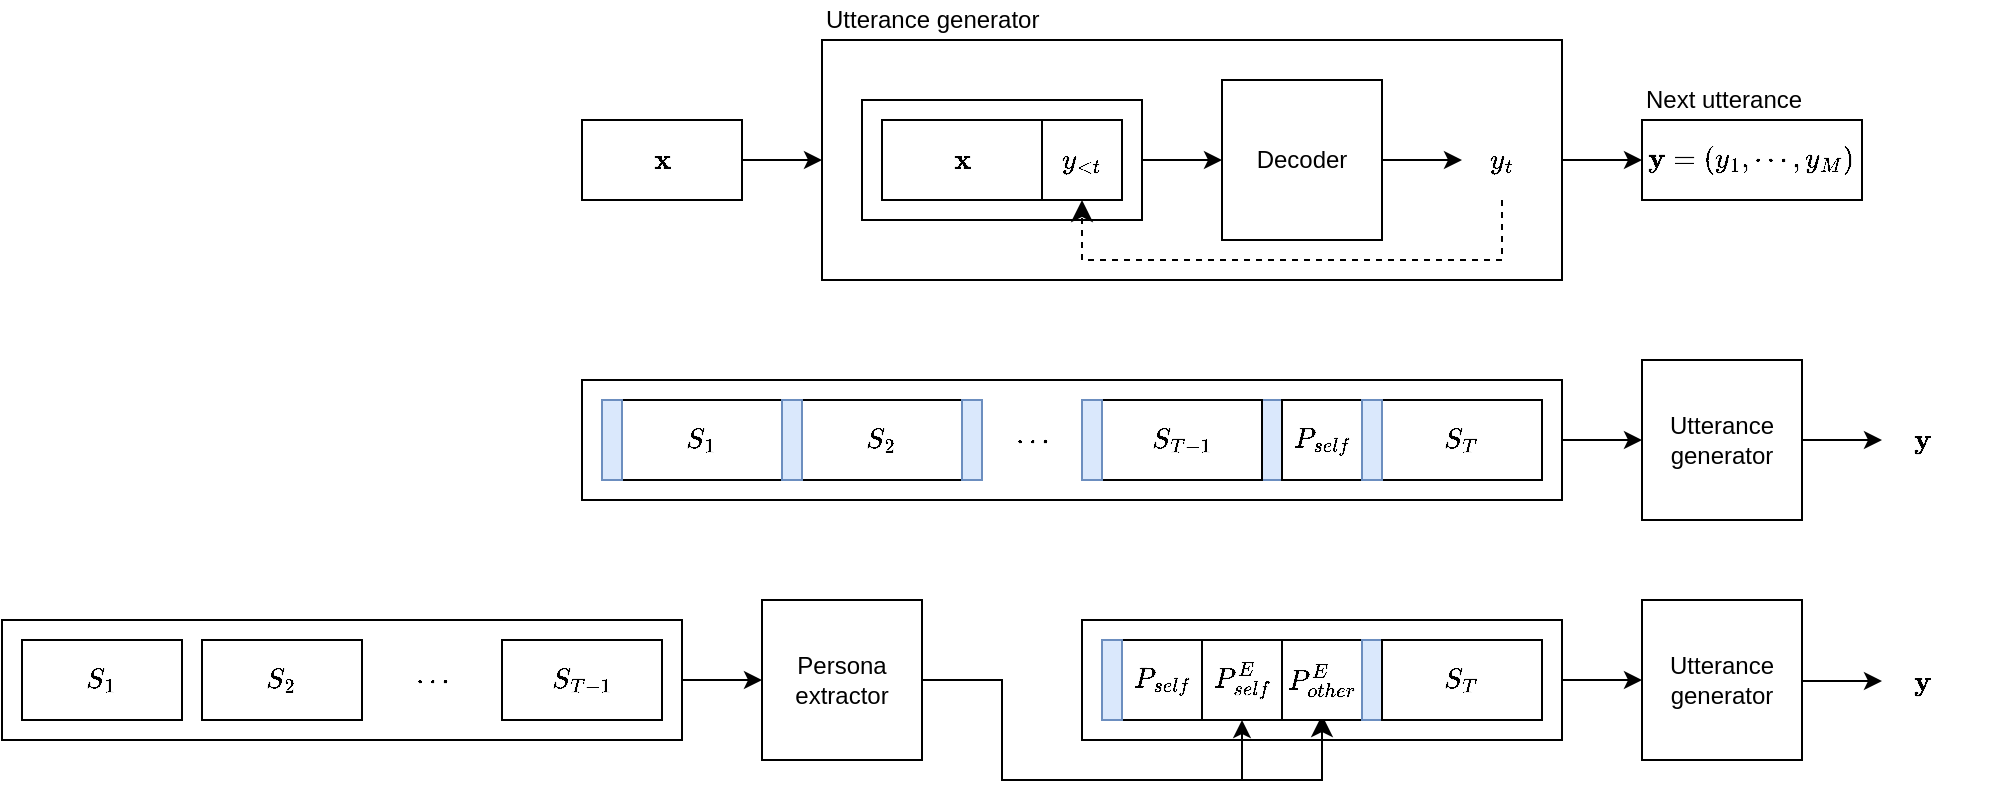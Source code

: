 <mxfile version="21.6.5" type="github" pages="3">
  <diagram name="Utterance generator" id="1w-ATxlC77_0xpjdE35k">
    <mxGraphModel dx="951" dy="583" grid="1" gridSize="10" guides="1" tooltips="1" connect="1" arrows="1" fold="1" page="1" pageScale="1" pageWidth="1169" pageHeight="827" math="1" shadow="0">
      <root>
        <mxCell id="0" />
        <mxCell id="1" parent="0" />
        <mxCell id="m6a8vdt9xj0aYVUtu1R2-38" value="" style="rounded=0;whiteSpace=wrap;html=1;fillColor=none;" parent="1" vertex="1">
          <mxGeometry x="310" y="410" width="490" height="60" as="geometry" />
        </mxCell>
        <mxCell id="vx7e3LkDdVtEjiFvMovs-27" value="" style="rounded=0;whiteSpace=wrap;html=1;fillColor=none;" vertex="1" parent="1">
          <mxGeometry x="560" y="530" width="240" height="60" as="geometry" />
        </mxCell>
        <mxCell id="VVApB2tCM_qo5QPlXn0O-22" value="" style="rounded=0;whiteSpace=wrap;html=1;fillColor=none;" vertex="1" parent="1">
          <mxGeometry x="430" y="240" width="370" height="120" as="geometry" />
        </mxCell>
        <mxCell id="VVApB2tCM_qo5QPlXn0O-20" value="" style="rounded=0;whiteSpace=wrap;html=1;fillColor=none;" vertex="1" parent="1">
          <mxGeometry x="450" y="270" width="140" height="60" as="geometry" />
        </mxCell>
        <mxCell id="m6a8vdt9xj0aYVUtu1R2-1" value="Utterance generator" style="whiteSpace=wrap;html=1;aspect=fixed;" parent="1" vertex="1">
          <mxGeometry x="840" y="400" width="80" height="80" as="geometry" />
        </mxCell>
        <mxCell id="m6a8vdt9xj0aYVUtu1R2-39" value="" style="endArrow=classic;html=1;rounded=0;entryX=0;entryY=0.5;entryDx=0;entryDy=0;exitX=1;exitY=0.5;exitDx=0;exitDy=0;" parent="1" source="m6a8vdt9xj0aYVUtu1R2-38" target="m6a8vdt9xj0aYVUtu1R2-1" edge="1">
          <mxGeometry width="50" height="50" relative="1" as="geometry">
            <mxPoint x="790" y="545" as="sourcePoint" />
            <mxPoint x="840" y="495" as="targetPoint" />
          </mxGeometry>
        </mxCell>
        <mxCell id="m6a8vdt9xj0aYVUtu1R2-55" value="$$\mathbf{y}$$" style="text;html=1;strokeColor=none;fillColor=none;align=center;verticalAlign=middle;whiteSpace=wrap;rounded=0;" parent="1" vertex="1">
          <mxGeometry x="960" y="425" width="40" height="30" as="geometry" />
        </mxCell>
        <mxCell id="m6a8vdt9xj0aYVUtu1R2-56" value="" style="endArrow=classic;html=1;rounded=0;exitX=1;exitY=0.5;exitDx=0;exitDy=0;entryX=0;entryY=0.5;entryDx=0;entryDy=0;" parent="1" source="m6a8vdt9xj0aYVUtu1R2-1" target="m6a8vdt9xj0aYVUtu1R2-55" edge="1">
          <mxGeometry width="50" height="50" relative="1" as="geometry">
            <mxPoint x="930" y="439.5" as="sourcePoint" />
            <mxPoint x="950" y="450" as="targetPoint" />
          </mxGeometry>
        </mxCell>
        <mxCell id="VVApB2tCM_qo5QPlXn0O-1" value="Decoder" style="whiteSpace=wrap;html=1;aspect=fixed;" vertex="1" parent="1">
          <mxGeometry x="630" y="260" width="80" height="80" as="geometry" />
        </mxCell>
        <mxCell id="VVApB2tCM_qo5QPlXn0O-2" value="" style="endArrow=classic;html=1;rounded=0;entryX=0;entryY=0.5;entryDx=0;entryDy=0;exitX=1;exitY=0.5;exitDx=0;exitDy=0;" edge="1" parent="1" source="VVApB2tCM_qo5QPlXn0O-20" target="VVApB2tCM_qo5QPlXn0O-1">
          <mxGeometry width="50" height="50" relative="1" as="geometry">
            <mxPoint x="540" y="405" as="sourcePoint" />
            <mxPoint x="590" y="355" as="targetPoint" />
          </mxGeometry>
        </mxCell>
        <mxCell id="VVApB2tCM_qo5QPlXn0O-3" value="$$y_t$$" style="text;html=1;strokeColor=none;fillColor=none;align=center;verticalAlign=middle;whiteSpace=wrap;rounded=0;" vertex="1" parent="1">
          <mxGeometry x="750" y="285" width="40" height="30" as="geometry" />
        </mxCell>
        <mxCell id="VVApB2tCM_qo5QPlXn0O-4" value="" style="endArrow=classic;html=1;rounded=0;exitX=1;exitY=0.5;exitDx=0;exitDy=0;entryX=0;entryY=0.5;entryDx=0;entryDy=0;" edge="1" parent="1" source="VVApB2tCM_qo5QPlXn0O-1" target="VVApB2tCM_qo5QPlXn0O-3">
          <mxGeometry width="50" height="50" relative="1" as="geometry">
            <mxPoint x="720" y="299.5" as="sourcePoint" />
            <mxPoint x="740" y="310" as="targetPoint" />
          </mxGeometry>
        </mxCell>
        <mxCell id="VVApB2tCM_qo5QPlXn0O-5" value="" style="edgeStyle=elbowEdgeStyle;elbow=vertical;endArrow=classic;html=1;curved=0;rounded=0;endSize=8;startSize=8;dashed=1;entryX=0.5;entryY=1;entryDx=0;entryDy=0;" edge="1" parent="1" target="VVApB2tCM_qo5QPlXn0O-19">
          <mxGeometry width="50" height="50" relative="1" as="geometry">
            <mxPoint x="770" y="320" as="sourcePoint" />
            <mxPoint x="560" y="315" as="targetPoint" />
            <Array as="points">
              <mxPoint x="660" y="350" />
            </Array>
          </mxGeometry>
        </mxCell>
        <mxCell id="VVApB2tCM_qo5QPlXn0O-12" value="$$\mathbf{x}$$" style="rounded=0;whiteSpace=wrap;html=1;" vertex="1" parent="1">
          <mxGeometry x="460" y="280" width="80" height="40" as="geometry" />
        </mxCell>
        <mxCell id="VVApB2tCM_qo5QPlXn0O-19" value="$$y_{&amp;lt;t}$$" style="rounded=0;whiteSpace=wrap;html=1;" vertex="1" parent="1">
          <mxGeometry x="540" y="280" width="40" height="40" as="geometry" />
        </mxCell>
        <mxCell id="VVApB2tCM_qo5QPlXn0O-24" value="$$\mathbf{x}$$" style="rounded=0;whiteSpace=wrap;html=1;" vertex="1" parent="1">
          <mxGeometry x="310" y="280" width="80" height="40" as="geometry" />
        </mxCell>
        <mxCell id="VVApB2tCM_qo5QPlXn0O-25" value="$$\mathbf{y} = (y_1, \cdots, y_M)$$" style="rounded=0;whiteSpace=wrap;html=1;" vertex="1" parent="1">
          <mxGeometry x="840" y="280" width="110" height="40" as="geometry" />
        </mxCell>
        <mxCell id="VVApB2tCM_qo5QPlXn0O-26" value="" style="endArrow=classic;html=1;rounded=0;entryX=0;entryY=0.5;entryDx=0;entryDy=0;exitX=1;exitY=0.5;exitDx=0;exitDy=0;" edge="1" parent="1" source="VVApB2tCM_qo5QPlXn0O-24" target="VVApB2tCM_qo5QPlXn0O-22">
          <mxGeometry width="50" height="50" relative="1" as="geometry">
            <mxPoint x="370" y="240" as="sourcePoint" />
            <mxPoint x="410" y="240" as="targetPoint" />
          </mxGeometry>
        </mxCell>
        <mxCell id="VVApB2tCM_qo5QPlXn0O-27" value="" style="endArrow=classic;html=1;rounded=0;entryX=0;entryY=0.5;entryDx=0;entryDy=0;exitX=1;exitY=0.5;exitDx=0;exitDy=0;" edge="1" parent="1" source="VVApB2tCM_qo5QPlXn0O-22" target="VVApB2tCM_qo5QPlXn0O-25">
          <mxGeometry width="50" height="50" relative="1" as="geometry">
            <mxPoint x="370" y="120" as="sourcePoint" />
            <mxPoint x="410" y="120" as="targetPoint" />
          </mxGeometry>
        </mxCell>
        <mxCell id="vx7e3LkDdVtEjiFvMovs-1" value="Utterance generator" style="text;html=1;strokeColor=none;fillColor=none;align=left;verticalAlign=middle;whiteSpace=wrap;rounded=0;" vertex="1" parent="1">
          <mxGeometry x="430" y="220" width="150" height="20" as="geometry" />
        </mxCell>
        <mxCell id="vx7e3LkDdVtEjiFvMovs-2" value="Next utterance" style="text;html=1;strokeColor=none;fillColor=none;align=left;verticalAlign=middle;whiteSpace=wrap;rounded=0;" vertex="1" parent="1">
          <mxGeometry x="840" y="260" width="110" height="20" as="geometry" />
        </mxCell>
        <mxCell id="vx7e3LkDdVtEjiFvMovs-3" value="" style="group" vertex="1" connectable="0" parent="1">
          <mxGeometry x="20" y="540" width="340" height="50" as="geometry" />
        </mxCell>
        <mxCell id="vx7e3LkDdVtEjiFvMovs-4" value="" style="rounded=0;whiteSpace=wrap;html=1;fillColor=none;" vertex="1" parent="vx7e3LkDdVtEjiFvMovs-3">
          <mxGeometry y="-10" width="340" height="60" as="geometry" />
        </mxCell>
        <mxCell id="vx7e3LkDdVtEjiFvMovs-5" value="$$S_1$$" style="rounded=0;whiteSpace=wrap;html=1;" vertex="1" parent="vx7e3LkDdVtEjiFvMovs-3">
          <mxGeometry x="10" width="80" height="40" as="geometry" />
        </mxCell>
        <mxCell id="vx7e3LkDdVtEjiFvMovs-6" value="$$S_2$$" style="rounded=0;whiteSpace=wrap;html=1;" vertex="1" parent="vx7e3LkDdVtEjiFvMovs-3">
          <mxGeometry x="100" width="80" height="40" as="geometry" />
        </mxCell>
        <mxCell id="vx7e3LkDdVtEjiFvMovs-7" value="$$S_{T-1}$$" style="rounded=0;whiteSpace=wrap;html=1;" vertex="1" parent="vx7e3LkDdVtEjiFvMovs-3">
          <mxGeometry x="250" width="80" height="40" as="geometry" />
        </mxCell>
        <mxCell id="vx7e3LkDdVtEjiFvMovs-8" value="$$\cdots$$" style="text;html=1;strokeColor=none;fillColor=none;align=center;verticalAlign=middle;whiteSpace=wrap;rounded=0;" vertex="1" parent="vx7e3LkDdVtEjiFvMovs-3">
          <mxGeometry x="190" width="50" height="40" as="geometry" />
        </mxCell>
        <mxCell id="vx7e3LkDdVtEjiFvMovs-9" value="Persona extractor" style="whiteSpace=wrap;html=1;aspect=fixed;" vertex="1" parent="1">
          <mxGeometry x="400" y="520" width="80" height="80" as="geometry" />
        </mxCell>
        <mxCell id="vx7e3LkDdVtEjiFvMovs-10" value="Utterance generator" style="whiteSpace=wrap;html=1;aspect=fixed;" vertex="1" parent="1">
          <mxGeometry x="840" y="520" width="80" height="80" as="geometry" />
        </mxCell>
        <mxCell id="vx7e3LkDdVtEjiFvMovs-11" value="" style="endArrow=classic;html=1;rounded=0;entryX=0;entryY=0.5;entryDx=0;entryDy=0;exitX=1;exitY=0.5;exitDx=0;exitDy=0;" edge="1" parent="1" source="vx7e3LkDdVtEjiFvMovs-27" target="vx7e3LkDdVtEjiFvMovs-10">
          <mxGeometry width="50" height="50" relative="1" as="geometry">
            <mxPoint x="810" y="410" as="sourcePoint" />
            <mxPoint x="850" y="410" as="targetPoint" />
          </mxGeometry>
        </mxCell>
        <mxCell id="vx7e3LkDdVtEjiFvMovs-12" value="" style="endArrow=classic;html=1;rounded=0;entryX=0;entryY=0.5;entryDx=0;entryDy=0;exitX=1;exitY=0.5;exitDx=0;exitDy=0;" edge="1" parent="1" source="vx7e3LkDdVtEjiFvMovs-4" target="vx7e3LkDdVtEjiFvMovs-9">
          <mxGeometry width="50" height="50" relative="1" as="geometry">
            <mxPoint x="370" y="620" as="sourcePoint" />
            <mxPoint x="410" y="620" as="targetPoint" />
          </mxGeometry>
        </mxCell>
        <mxCell id="vx7e3LkDdVtEjiFvMovs-13" value="" style="edgeStyle=segmentEdgeStyle;endArrow=classic;html=1;curved=0;rounded=0;endSize=8;startSize=8;" edge="1" parent="1">
          <mxGeometry width="50" height="50" relative="1" as="geometry">
            <mxPoint x="520" y="610" as="sourcePoint" />
            <mxPoint x="680" y="577.5" as="targetPoint" />
          </mxGeometry>
        </mxCell>
        <mxCell id="vx7e3LkDdVtEjiFvMovs-14" value="" style="endArrow=classic;html=1;rounded=0;entryX=0.5;entryY=1;entryDx=0;entryDy=0;" edge="1" parent="1" target="vx7e3LkDdVtEjiFvMovs-21">
          <mxGeometry width="50" height="50" relative="1" as="geometry">
            <mxPoint x="640" y="610" as="sourcePoint" />
            <mxPoint x="640" y="650" as="targetPoint" />
          </mxGeometry>
        </mxCell>
        <mxCell id="vx7e3LkDdVtEjiFvMovs-15" value="" style="shape=partialRectangle;whiteSpace=wrap;html=1;top=0;left=0;fillColor=none;flipV=1;" vertex="1" parent="1">
          <mxGeometry x="480" y="560" width="40" height="50" as="geometry" />
        </mxCell>
        <mxCell id="vx7e3LkDdVtEjiFvMovs-16" value="$$\mathbf{y}$$" style="text;html=1;strokeColor=none;fillColor=none;align=center;verticalAlign=middle;whiteSpace=wrap;rounded=0;" vertex="1" parent="1">
          <mxGeometry x="960" y="545.5" width="40" height="30" as="geometry" />
        </mxCell>
        <mxCell id="vx7e3LkDdVtEjiFvMovs-17" value="" style="endArrow=classic;html=1;rounded=0;exitX=1;exitY=0.5;exitDx=0;exitDy=0;entryX=0;entryY=0.5;entryDx=0;entryDy=0;" edge="1" parent="1">
          <mxGeometry width="50" height="50" relative="1" as="geometry">
            <mxPoint x="920" y="560.5" as="sourcePoint" />
            <mxPoint x="960" y="560.5" as="targetPoint" />
          </mxGeometry>
        </mxCell>
        <mxCell id="vx7e3LkDdVtEjiFvMovs-21" value="$$P^E_{self}$$" style="rounded=0;whiteSpace=wrap;html=1;" vertex="1" parent="1">
          <mxGeometry x="620" y="540" width="40" height="40" as="geometry" />
        </mxCell>
        <mxCell id="vx7e3LkDdVtEjiFvMovs-22" value="$$P^E_{other}$$" style="rounded=0;whiteSpace=wrap;html=1;" vertex="1" parent="1">
          <mxGeometry x="660" y="540" width="40" height="40" as="geometry" />
        </mxCell>
        <mxCell id="vx7e3LkDdVtEjiFvMovs-23" value="$$P_{self}$$" style="rounded=0;whiteSpace=wrap;html=1;" vertex="1" parent="1">
          <mxGeometry x="580" y="540" width="40" height="40" as="geometry" />
        </mxCell>
        <mxCell id="vx7e3LkDdVtEjiFvMovs-24" value="" style="rounded=0;whiteSpace=wrap;html=1;fillColor=#dae8fc;strokeColor=#6c8ebf;" vertex="1" parent="1">
          <mxGeometry x="570" y="540" width="10" height="40" as="geometry" />
        </mxCell>
        <mxCell id="vx7e3LkDdVtEjiFvMovs-25" value="" style="rounded=0;whiteSpace=wrap;html=1;fillColor=#dae8fc;strokeColor=#6c8ebf;" vertex="1" parent="1">
          <mxGeometry x="700" y="540" width="10" height="40" as="geometry" />
        </mxCell>
        <mxCell id="vx7e3LkDdVtEjiFvMovs-26" value="$$S_T$$" style="rounded=0;whiteSpace=wrap;html=1;container=0;" vertex="1" parent="1">
          <mxGeometry x="710" y="540" width="80" height="40" as="geometry" />
        </mxCell>
        <mxCell id="m6a8vdt9xj0aYVUtu1R2-25" value="$$S_1$$" style="rounded=0;whiteSpace=wrap;html=1;" parent="1" vertex="1">
          <mxGeometry x="330" y="420" width="80" height="40" as="geometry" />
        </mxCell>
        <mxCell id="m6a8vdt9xj0aYVUtu1R2-26" value="$$S_2$$" style="rounded=0;whiteSpace=wrap;html=1;" parent="1" vertex="1">
          <mxGeometry x="420" y="420" width="80" height="40" as="geometry" />
        </mxCell>
        <mxCell id="m6a8vdt9xj0aYVUtu1R2-27" value="" style="rounded=0;whiteSpace=wrap;html=1;fillColor=#dae8fc;strokeColor=#6c8ebf;" parent="1" vertex="1">
          <mxGeometry x="410" y="420" width="10" height="40" as="geometry" />
        </mxCell>
        <mxCell id="m6a8vdt9xj0aYVUtu1R2-28" value="" style="rounded=0;whiteSpace=wrap;html=1;fillColor=#dae8fc;strokeColor=#6c8ebf;" parent="1" vertex="1">
          <mxGeometry x="320" y="420" width="10" height="40" as="geometry" />
        </mxCell>
        <mxCell id="m6a8vdt9xj0aYVUtu1R2-29" value="" style="rounded=0;whiteSpace=wrap;html=1;fillColor=#dae8fc;strokeColor=#6c8ebf;" parent="1" vertex="1">
          <mxGeometry x="500" y="420" width="10" height="40" as="geometry" />
        </mxCell>
        <mxCell id="m6a8vdt9xj0aYVUtu1R2-30" value="$$S_T$$" style="rounded=0;whiteSpace=wrap;html=1;" parent="1" vertex="1">
          <mxGeometry x="710" y="420" width="80" height="40" as="geometry" />
        </mxCell>
        <mxCell id="m6a8vdt9xj0aYVUtu1R2-31" value="" style="rounded=0;whiteSpace=wrap;html=1;fillColor=#dae8fc;strokeColor=#6c8ebf;" parent="1" vertex="1">
          <mxGeometry x="650" y="420" width="10" height="40" as="geometry" />
        </mxCell>
        <mxCell id="m6a8vdt9xj0aYVUtu1R2-32" value="$$S_{T-1}$$" style="rounded=0;whiteSpace=wrap;html=1;" parent="1" vertex="1">
          <mxGeometry x="570" y="420" width="80" height="40" as="geometry" />
        </mxCell>
        <mxCell id="m6a8vdt9xj0aYVUtu1R2-33" value="" style="rounded=0;whiteSpace=wrap;html=1;fillColor=#dae8fc;strokeColor=#6c8ebf;" parent="1" vertex="1">
          <mxGeometry x="560" y="420" width="10" height="40" as="geometry" />
        </mxCell>
        <mxCell id="m6a8vdt9xj0aYVUtu1R2-34" value="$$\cdots$$" style="text;html=1;strokeColor=none;fillColor=none;align=center;verticalAlign=middle;whiteSpace=wrap;rounded=0;" parent="1" vertex="1">
          <mxGeometry x="510" y="420" width="50" height="40" as="geometry" />
        </mxCell>
        <mxCell id="m6a8vdt9xj0aYVUtu1R2-35" value="$$P_{self}$$" style="rounded=0;whiteSpace=wrap;html=1;" parent="1" vertex="1">
          <mxGeometry x="660" y="420" width="40" height="40" as="geometry" />
        </mxCell>
        <mxCell id="m6a8vdt9xj0aYVUtu1R2-36" value="" style="rounded=0;whiteSpace=wrap;html=1;fillColor=#dae8fc;strokeColor=#6c8ebf;" parent="1" vertex="1">
          <mxGeometry x="700" y="420" width="10" height="40" as="geometry" />
        </mxCell>
      </root>
    </mxGraphModel>
  </diagram>
  <diagram id="gXWElXS4Pyoal3cVrTZq" name="Persona extractor">
    <mxGraphModel dx="951" dy="583" grid="1" gridSize="10" guides="1" tooltips="1" connect="1" arrows="1" fold="1" page="1" pageScale="1" pageWidth="1169" pageHeight="827" math="1" shadow="0">
      <root>
        <mxCell id="0" />
        <mxCell id="1" parent="0" />
        <mxCell id="7ngOsPB-on-MXQSc0nCR-101" value="" style="rounded=0;whiteSpace=wrap;html=1;fillColor=none;" vertex="1" parent="1">
          <mxGeometry x="465" y="180" width="555" height="200" as="geometry" />
        </mxCell>
        <mxCell id="7ngOsPB-on-MXQSc0nCR-10" value="" style="endArrow=classic;html=1;rounded=0;entryX=0;entryY=0.5;entryDx=0;entryDy=0;exitX=1;exitY=0.5;exitDx=0;exitDy=0;entryPerimeter=0;" edge="1" parent="1" source="7ngOsPB-on-MXQSc0nCR-2" target="7ngOsPB-on-MXQSc0nCR-50">
          <mxGeometry width="50" height="50" relative="1" as="geometry">
            <mxPoint x="410" y="550" as="sourcePoint" />
            <mxPoint x="450" y="550" as="targetPoint" />
          </mxGeometry>
        </mxCell>
        <mxCell id="7ngOsPB-on-MXQSc0nCR-26" value="Encoder Decoder" style="whiteSpace=wrap;html=1;aspect=fixed;" vertex="1" parent="1">
          <mxGeometry x="740" y="240" width="80" height="80" as="geometry" />
        </mxCell>
        <mxCell id="7ngOsPB-on-MXQSc0nCR-34" value="$$u^B_{N-2}$$" style="rounded=0;whiteSpace=wrap;html=1;" vertex="1" parent="1">
          <mxGeometry x="300" y="265" width="40" height="30" as="geometry" />
        </mxCell>
        <mxCell id="7ngOsPB-on-MXQSc0nCR-36" value="$$u^A_{3}$$" style="rounded=0;whiteSpace=wrap;html=1;" vertex="1" parent="1">
          <mxGeometry x="200" y="265" width="40" height="30" as="geometry" />
        </mxCell>
        <mxCell id="7ngOsPB-on-MXQSc0nCR-37" value="$$u^B_{2}$$" style="rounded=0;whiteSpace=wrap;html=1;" vertex="1" parent="1">
          <mxGeometry x="150" y="265" width="40" height="30" as="geometry" />
        </mxCell>
        <mxCell id="7ngOsPB-on-MXQSc0nCR-38" value="$$u^A_{1}$$" style="rounded=0;whiteSpace=wrap;html=1;" vertex="1" parent="1">
          <mxGeometry x="100" y="265" width="40" height="30" as="geometry" />
        </mxCell>
        <mxCell id="7ngOsPB-on-MXQSc0nCR-39" value="$$u^B_N$$" style="rounded=0;whiteSpace=wrap;html=1;" vertex="1" parent="1">
          <mxGeometry x="400" y="265" width="40" height="30" as="geometry" />
        </mxCell>
        <mxCell id="7ngOsPB-on-MXQSc0nCR-40" value="$$u^A_{N-1}$$" style="rounded=0;whiteSpace=wrap;html=1;" vertex="1" parent="1">
          <mxGeometry x="350" y="265" width="40" height="30" as="geometry" />
        </mxCell>
        <mxCell id="7ngOsPB-on-MXQSc0nCR-47" value="$$\cdots$$" style="text;html=1;strokeColor=none;fillColor=none;align=center;verticalAlign=middle;whiteSpace=wrap;rounded=0;" vertex="1" parent="1">
          <mxGeometry x="250" y="265" width="40" height="30" as="geometry" />
        </mxCell>
        <mxCell id="7ngOsPB-on-MXQSc0nCR-50" value="" style="verticalLabelPosition=bottom;verticalAlign=top;html=1;shape=mxgraph.flowchart.sort;" vertex="1" parent="1">
          <mxGeometry x="490" y="265" width="30" height="30" as="geometry" />
        </mxCell>
        <mxCell id="7ngOsPB-on-MXQSc0nCR-56" value="" style="rounded=0;whiteSpace=wrap;html=1;fillColor=default;" vertex="1" parent="1">
          <mxGeometry x="560" y="295" width="110" height="50" as="geometry" />
        </mxCell>
        <mxCell id="7ngOsPB-on-MXQSc0nCR-57" value="" style="rounded=0;whiteSpace=wrap;html=1;fillColor=default;" vertex="1" parent="1">
          <mxGeometry x="565" y="300" width="110" height="50" as="geometry" />
        </mxCell>
        <mxCell id="7ngOsPB-on-MXQSc0nCR-58" value="" style="rounded=0;whiteSpace=wrap;html=1;fillColor=default;" vertex="1" parent="1">
          <mxGeometry x="570" y="305" width="110" height="50" as="geometry" />
        </mxCell>
        <mxCell id="7ngOsPB-on-MXQSc0nCR-59" value="$$u^B_i$$" style="rounded=0;whiteSpace=wrap;html=1;" vertex="1" parent="1">
          <mxGeometry x="630" y="315" width="40" height="30" as="geometry" />
        </mxCell>
        <mxCell id="7ngOsPB-on-MXQSc0nCR-60" value="$$u^A_{i-1}$$" style="rounded=0;whiteSpace=wrap;html=1;" vertex="1" parent="1">
          <mxGeometry x="580" y="315" width="40" height="30" as="geometry" />
        </mxCell>
        <mxCell id="7ngOsPB-on-MXQSc0nCR-61" value="" style="rounded=0;whiteSpace=wrap;html=1;fillColor=default;" vertex="1" parent="1">
          <mxGeometry x="560" y="200" width="110" height="50" as="geometry" />
        </mxCell>
        <mxCell id="7ngOsPB-on-MXQSc0nCR-62" value="" style="rounded=0;whiteSpace=wrap;html=1;fillColor=default;" vertex="1" parent="1">
          <mxGeometry x="565" y="205" width="110" height="50" as="geometry" />
        </mxCell>
        <mxCell id="7ngOsPB-on-MXQSc0nCR-63" value="" style="rounded=0;whiteSpace=wrap;html=1;fillColor=default;" vertex="1" parent="1">
          <mxGeometry x="570" y="210" width="110" height="50" as="geometry" />
        </mxCell>
        <mxCell id="7ngOsPB-on-MXQSc0nCR-51" value="$$u^A_i$$" style="rounded=0;whiteSpace=wrap;html=1;" vertex="1" parent="1">
          <mxGeometry x="630" y="220" width="40" height="30" as="geometry" />
        </mxCell>
        <mxCell id="7ngOsPB-on-MXQSc0nCR-52" value="$$u^B_{i-1}$$" style="rounded=0;whiteSpace=wrap;html=1;" vertex="1" parent="1">
          <mxGeometry x="580" y="220" width="40" height="30" as="geometry" />
        </mxCell>
        <mxCell id="7ngOsPB-on-MXQSc0nCR-67" value="$$i \in \{2, 4, 6, \cdots, N\}$$" style="text;html=1;strokeColor=none;fillColor=none;align=left;verticalAlign=middle;whiteSpace=wrap;rounded=0;fontSize=8;" vertex="1" parent="1">
          <mxGeometry x="570" y="355" width="110" height="20" as="geometry" />
        </mxCell>
        <mxCell id="7ngOsPB-on-MXQSc0nCR-68" value="$$i \in \{3, 5, \cdots, N-1\}$$" style="text;html=1;strokeColor=none;fillColor=none;align=left;verticalAlign=middle;whiteSpace=wrap;rounded=0;fontSize=8;" vertex="1" parent="1">
          <mxGeometry x="570" y="260" width="110" height="20" as="geometry" />
        </mxCell>
        <mxCell id="7ngOsPB-on-MXQSc0nCR-70" value="" style="edgeStyle=elbowEdgeStyle;elbow=horizontal;endArrow=classic;html=1;curved=0;rounded=0;endSize=8;startSize=8;entryX=0;entryY=0.5;entryDx=0;entryDy=0;" edge="1" parent="1" target="7ngOsPB-on-MXQSc0nCR-26">
          <mxGeometry width="50" height="50" relative="1" as="geometry">
            <mxPoint x="680" y="330" as="sourcePoint" />
            <mxPoint x="720" y="280" as="targetPoint" />
            <Array as="points">
              <mxPoint x="710" y="310" />
            </Array>
          </mxGeometry>
        </mxCell>
        <mxCell id="7ngOsPB-on-MXQSc0nCR-71" value="" style="edgeStyle=elbowEdgeStyle;elbow=horizontal;endArrow=classic;html=1;curved=0;rounded=0;endSize=8;startSize=8;entryX=0;entryY=0.5;entryDx=0;entryDy=0;exitX=1;exitY=0.5;exitDx=0;exitDy=0;" edge="1" parent="1" source="7ngOsPB-on-MXQSc0nCR-63" target="7ngOsPB-on-MXQSc0nCR-26">
          <mxGeometry width="50" height="50" relative="1" as="geometry">
            <mxPoint x="690" y="340" as="sourcePoint" />
            <mxPoint x="750" y="290" as="targetPoint" />
          </mxGeometry>
        </mxCell>
        <mxCell id="7ngOsPB-on-MXQSc0nCR-72" value="$$P^E_B$$" style="rounded=0;whiteSpace=wrap;html=1;" vertex="1" parent="1">
          <mxGeometry x="1050" y="310" width="40" height="40" as="geometry" />
        </mxCell>
        <mxCell id="7ngOsPB-on-MXQSc0nCR-73" value="" style="edgeStyle=elbowEdgeStyle;elbow=horizontal;endArrow=classic;html=1;curved=0;rounded=0;endSize=8;startSize=8;entryX=0;entryY=0.75;entryDx=0;entryDy=0;exitX=1;exitY=0.5;exitDx=0;exitDy=0;exitPerimeter=0;" edge="1" parent="1" source="7ngOsPB-on-MXQSc0nCR-50" target="7ngOsPB-on-MXQSc0nCR-56">
          <mxGeometry width="50" height="50" relative="1" as="geometry">
            <mxPoint x="530" y="275" as="sourcePoint" />
            <mxPoint x="590" y="320" as="targetPoint" />
          </mxGeometry>
        </mxCell>
        <mxCell id="7ngOsPB-on-MXQSc0nCR-74" value="" style="edgeStyle=elbowEdgeStyle;elbow=horizontal;endArrow=classic;html=1;curved=0;rounded=0;endSize=8;startSize=8;entryX=0;entryY=0.75;entryDx=0;entryDy=0;exitX=1;exitY=0.5;exitDx=0;exitDy=0;exitPerimeter=0;" edge="1" parent="1" source="7ngOsPB-on-MXQSc0nCR-50" target="7ngOsPB-on-MXQSc0nCR-61">
          <mxGeometry width="50" height="50" relative="1" as="geometry">
            <mxPoint x="520" y="290" as="sourcePoint" />
            <mxPoint x="550" y="343" as="targetPoint" />
          </mxGeometry>
        </mxCell>
        <mxCell id="7ngOsPB-on-MXQSc0nCR-76" value="$$P^E_A$$" style="rounded=0;whiteSpace=wrap;html=1;" vertex="1" parent="1">
          <mxGeometry x="1050" y="210" width="40" height="40" as="geometry" />
        </mxCell>
        <mxCell id="7ngOsPB-on-MXQSc0nCR-2" value="" style="rounded=0;whiteSpace=wrap;html=1;fillColor=none;" vertex="1" parent="1">
          <mxGeometry x="90" y="250" width="360" height="60" as="geometry" />
        </mxCell>
        <mxCell id="7ngOsPB-on-MXQSc0nCR-80" value="" style="rounded=0;whiteSpace=wrap;html=1;fillColor=default;" vertex="1" parent="1">
          <mxGeometry x="860" y="310" width="90" height="30" as="geometry" />
        </mxCell>
        <mxCell id="7ngOsPB-on-MXQSc0nCR-81" value="" style="rounded=0;whiteSpace=wrap;html=1;fillColor=default;" vertex="1" parent="1">
          <mxGeometry x="865" y="315" width="90" height="30" as="geometry" />
        </mxCell>
        <mxCell id="7ngOsPB-on-MXQSc0nCR-77" value="$$p^B_i\text{ / }\texttt{nofact}$$" style="rounded=0;whiteSpace=wrap;html=1;" vertex="1" parent="1">
          <mxGeometry x="870" y="320" width="90" height="30" as="geometry" />
        </mxCell>
        <mxCell id="7ngOsPB-on-MXQSc0nCR-83" value="" style="rounded=0;whiteSpace=wrap;html=1;fillColor=default;" vertex="1" parent="1">
          <mxGeometry x="860" y="210" width="90" height="30" as="geometry" />
        </mxCell>
        <mxCell id="7ngOsPB-on-MXQSc0nCR-84" value="" style="rounded=0;whiteSpace=wrap;html=1;fillColor=default;" vertex="1" parent="1">
          <mxGeometry x="865" y="215" width="90" height="30" as="geometry" />
        </mxCell>
        <mxCell id="7ngOsPB-on-MXQSc0nCR-85" value="$$p^A_i\text{ / }\texttt{nofact}$$" style="rounded=0;whiteSpace=wrap;html=1;" vertex="1" parent="1">
          <mxGeometry x="870" y="220" width="90" height="30" as="geometry" />
        </mxCell>
        <mxCell id="7ngOsPB-on-MXQSc0nCR-88" value="" style="edgeStyle=elbowEdgeStyle;elbow=horizontal;endArrow=classic;html=1;curved=0;rounded=0;endSize=8;startSize=8;entryX=0;entryY=0.75;entryDx=0;entryDy=0;" edge="1" parent="1" target="7ngOsPB-on-MXQSc0nCR-80">
          <mxGeometry width="50" height="50" relative="1" as="geometry">
            <mxPoint x="820" y="280" as="sourcePoint" />
            <mxPoint x="880" y="345" as="targetPoint" />
          </mxGeometry>
        </mxCell>
        <mxCell id="7ngOsPB-on-MXQSc0nCR-89" value="" style="edgeStyle=elbowEdgeStyle;elbow=horizontal;endArrow=classic;html=1;curved=0;rounded=0;endSize=8;startSize=8;entryX=0;entryY=0.75;entryDx=0;entryDy=0;exitX=1;exitY=0.5;exitDx=0;exitDy=0;" edge="1" parent="1" source="7ngOsPB-on-MXQSc0nCR-26" target="7ngOsPB-on-MXQSc0nCR-83">
          <mxGeometry width="50" height="50" relative="1" as="geometry">
            <mxPoint x="830" y="292" as="sourcePoint" />
            <mxPoint x="880" y="250" as="targetPoint" />
          </mxGeometry>
        </mxCell>
        <mxCell id="7ngOsPB-on-MXQSc0nCR-93" value="" style="shape=collate;whiteSpace=wrap;html=1;" vertex="1" parent="1">
          <mxGeometry x="980" y="320" width="20" height="20" as="geometry" />
        </mxCell>
        <mxCell id="7ngOsPB-on-MXQSc0nCR-97" value="" style="endArrow=classic;html=1;rounded=0;entryX=0;entryY=0.5;entryDx=0;entryDy=0;" edge="1" parent="1" target="7ngOsPB-on-MXQSc0nCR-72">
          <mxGeometry width="50" height="50" relative="1" as="geometry">
            <mxPoint x="960" y="330" as="sourcePoint" />
            <mxPoint x="1030" y="330" as="targetPoint" />
          </mxGeometry>
        </mxCell>
        <mxCell id="7ngOsPB-on-MXQSc0nCR-99" value="" style="shape=collate;whiteSpace=wrap;html=1;" vertex="1" parent="1">
          <mxGeometry x="980" y="220" width="20" height="20" as="geometry" />
        </mxCell>
        <mxCell id="7ngOsPB-on-MXQSc0nCR-100" value="" style="endArrow=classic;html=1;rounded=0;entryX=0;entryY=0.5;entryDx=0;entryDy=0;" edge="1" parent="1" target="7ngOsPB-on-MXQSc0nCR-76">
          <mxGeometry width="50" height="50" relative="1" as="geometry">
            <mxPoint x="960" y="229.76" as="sourcePoint" />
            <mxPoint x="1030" y="229.76" as="targetPoint" />
          </mxGeometry>
        </mxCell>
        <mxCell id="7ngOsPB-on-MXQSc0nCR-102" value="Dialogue" style="text;html=1;strokeColor=none;fillColor=none;align=left;verticalAlign=middle;whiteSpace=wrap;rounded=0;" vertex="1" parent="1">
          <mxGeometry x="90" y="230" width="150" height="20" as="geometry" />
        </mxCell>
        <mxCell id="7ngOsPB-on-MXQSc0nCR-103" value="Persona Extractor" style="text;html=1;strokeColor=none;fillColor=none;align=left;verticalAlign=middle;whiteSpace=wrap;rounded=0;" vertex="1" parent="1">
          <mxGeometry x="465" y="160" width="150" height="20" as="geometry" />
        </mxCell>
        <mxCell id="7ngOsPB-on-MXQSc0nCR-104" value="Extracted personas" style="text;html=1;strokeColor=none;fillColor=none;align=center;verticalAlign=bottom;whiteSpace=wrap;rounded=0;" vertex="1" parent="1">
          <mxGeometry x="1040" y="140" width="60" height="40" as="geometry" />
        </mxCell>
        <mxCell id="UCorrva-p0Kcag2NOjND-1" value="Split" style="text;html=1;strokeColor=none;fillColor=none;align=center;verticalAlign=middle;whiteSpace=wrap;rounded=0;fontSize=10;" vertex="1" parent="1">
          <mxGeometry x="490" y="245" width="30" height="20" as="geometry" />
        </mxCell>
        <mxCell id="UCorrva-p0Kcag2NOjND-2" value="Collate" style="text;html=1;strokeColor=none;fillColor=none;align=center;verticalAlign=middle;whiteSpace=wrap;rounded=0;fontSize=10;" vertex="1" parent="1">
          <mxGeometry x="977.5" y="200" width="25" height="20" as="geometry" />
        </mxCell>
        <mxCell id="UCorrva-p0Kcag2NOjND-3" value="Collate" style="text;html=1;strokeColor=none;fillColor=none;align=center;verticalAlign=middle;whiteSpace=wrap;rounded=0;fontSize=10;" vertex="1" parent="1">
          <mxGeometry x="977.5" y="300" width="25" height="20" as="geometry" />
        </mxCell>
        <mxCell id="UCorrva-p0Kcag2NOjND-4" value="Dialogue segments" style="text;html=1;strokeColor=none;fillColor=none;align=left;verticalAlign=middle;whiteSpace=wrap;rounded=0;fontSize=10;" vertex="1" parent="1">
          <mxGeometry x="560" y="180" width="110" height="20" as="geometry" />
        </mxCell>
        <mxCell id="UCorrva-p0Kcag2NOjND-5" value="Persona sentences" style="text;html=1;strokeColor=none;fillColor=none;align=left;verticalAlign=middle;whiteSpace=wrap;rounded=0;fontSize=10;" vertex="1" parent="1">
          <mxGeometry x="860" y="180" width="110" height="20" as="geometry" />
        </mxCell>
      </root>
    </mxGraphModel>
  </diagram>
  <diagram id="tcFXz7CAmsZwcsPTcjYG" name="Selfchat">
    <mxGraphModel dx="951" dy="583" grid="1" gridSize="10" guides="1" tooltips="1" connect="1" arrows="1" fold="1" page="1" pageScale="1" pageWidth="1169" pageHeight="827" math="1" shadow="0">
      <root>
        <mxCell id="0" />
        <mxCell id="1" parent="0" />
        <mxCell id="FEGp5fPI_6cozZC7OAte-15" value="" style="rounded=0;whiteSpace=wrap;html=1;fillColor=none;" vertex="1" parent="1">
          <mxGeometry x="200" y="90" width="280" height="60" as="geometry" />
        </mxCell>
        <mxCell id="FEGp5fPI_6cozZC7OAte-1" value="Decoder" style="whiteSpace=wrap;html=1;aspect=fixed;" vertex="1" parent="1">
          <mxGeometry x="520" y="80" width="80" height="80" as="geometry" />
        </mxCell>
        <mxCell id="FEGp5fPI_6cozZC7OAte-2" value="" style="endArrow=classic;html=1;rounded=0;entryX=0;entryY=0.5;entryDx=0;entryDy=0;exitX=1;exitY=0.5;exitDx=0;exitDy=0;" edge="1" parent="1" source="FEGp5fPI_6cozZC7OAte-15" target="FEGp5fPI_6cozZC7OAte-1">
          <mxGeometry width="50" height="50" relative="1" as="geometry">
            <mxPoint x="450" y="-30" as="sourcePoint" />
            <mxPoint x="490" y="-30" as="targetPoint" />
          </mxGeometry>
        </mxCell>
        <mxCell id="FEGp5fPI_6cozZC7OAte-4" value="$$y_t$$" style="text;html=1;strokeColor=none;fillColor=none;align=center;verticalAlign=middle;whiteSpace=wrap;rounded=0;" vertex="1" parent="1">
          <mxGeometry x="640" y="105.5" width="40" height="30" as="geometry" />
        </mxCell>
        <mxCell id="FEGp5fPI_6cozZC7OAte-5" value="" style="endArrow=classic;html=1;rounded=0;exitX=1;exitY=0.5;exitDx=0;exitDy=0;entryX=0;entryY=0.5;entryDx=0;entryDy=0;" edge="1" parent="1">
          <mxGeometry width="50" height="50" relative="1" as="geometry">
            <mxPoint x="600" y="120.5" as="sourcePoint" />
            <mxPoint x="640" y="120.5" as="targetPoint" />
          </mxGeometry>
        </mxCell>
        <mxCell id="FEGp5fPI_6cozZC7OAte-6" value="" style="edgeStyle=elbowEdgeStyle;elbow=vertical;endArrow=classic;html=1;curved=0;rounded=0;endSize=8;startSize=8;dashed=1;" edge="1" parent="1">
          <mxGeometry width="50" height="50" relative="1" as="geometry">
            <mxPoint x="660" y="142.5" as="sourcePoint" />
            <mxPoint x="450" y="137.5" as="targetPoint" />
            <Array as="points">
              <mxPoint x="550" y="182.5" />
            </Array>
          </mxGeometry>
        </mxCell>
        <mxCell id="FEGp5fPI_6cozZC7OAte-8" value="$$y_{&amp;lt;t}$$" style="rounded=0;whiteSpace=wrap;html=1;" vertex="1" parent="1">
          <mxGeometry x="430" y="100" width="40" height="40" as="geometry" />
        </mxCell>
        <mxCell id="FEGp5fPI_6cozZC7OAte-9" value="$$P^E_{A}$$" style="rounded=0;whiteSpace=wrap;html=1;" vertex="1" parent="1">
          <mxGeometry x="260" y="100" width="40" height="40" as="geometry" />
        </mxCell>
        <mxCell id="FEGp5fPI_6cozZC7OAte-10" value="$$P^E_{B}$$" style="rounded=0;whiteSpace=wrap;html=1;" vertex="1" parent="1">
          <mxGeometry x="300" y="100" width="40" height="40" as="geometry" />
        </mxCell>
        <mxCell id="FEGp5fPI_6cozZC7OAte-11" value="$$P_{A}$$" style="rounded=0;whiteSpace=wrap;html=1;" vertex="1" parent="1">
          <mxGeometry x="220" y="100" width="40" height="40" as="geometry" />
        </mxCell>
        <mxCell id="FEGp5fPI_6cozZC7OAte-12" value="" style="rounded=0;whiteSpace=wrap;html=1;fillColor=#dae8fc;strokeColor=#6c8ebf;" vertex="1" parent="1">
          <mxGeometry x="210" y="100" width="10" height="40" as="geometry" />
        </mxCell>
        <mxCell id="FEGp5fPI_6cozZC7OAte-13" value="" style="rounded=0;whiteSpace=wrap;html=1;fillColor=#dae8fc;strokeColor=#6c8ebf;" vertex="1" parent="1">
          <mxGeometry x="340" y="100" width="10" height="40" as="geometry" />
        </mxCell>
        <mxCell id="FEGp5fPI_6cozZC7OAte-14" value="$$S^T$$" style="rounded=0;whiteSpace=wrap;html=1;container=0;" vertex="1" parent="1">
          <mxGeometry x="350" y="100" width="80" height="40" as="geometry" />
        </mxCell>
      </root>
    </mxGraphModel>
  </diagram>
</mxfile>
